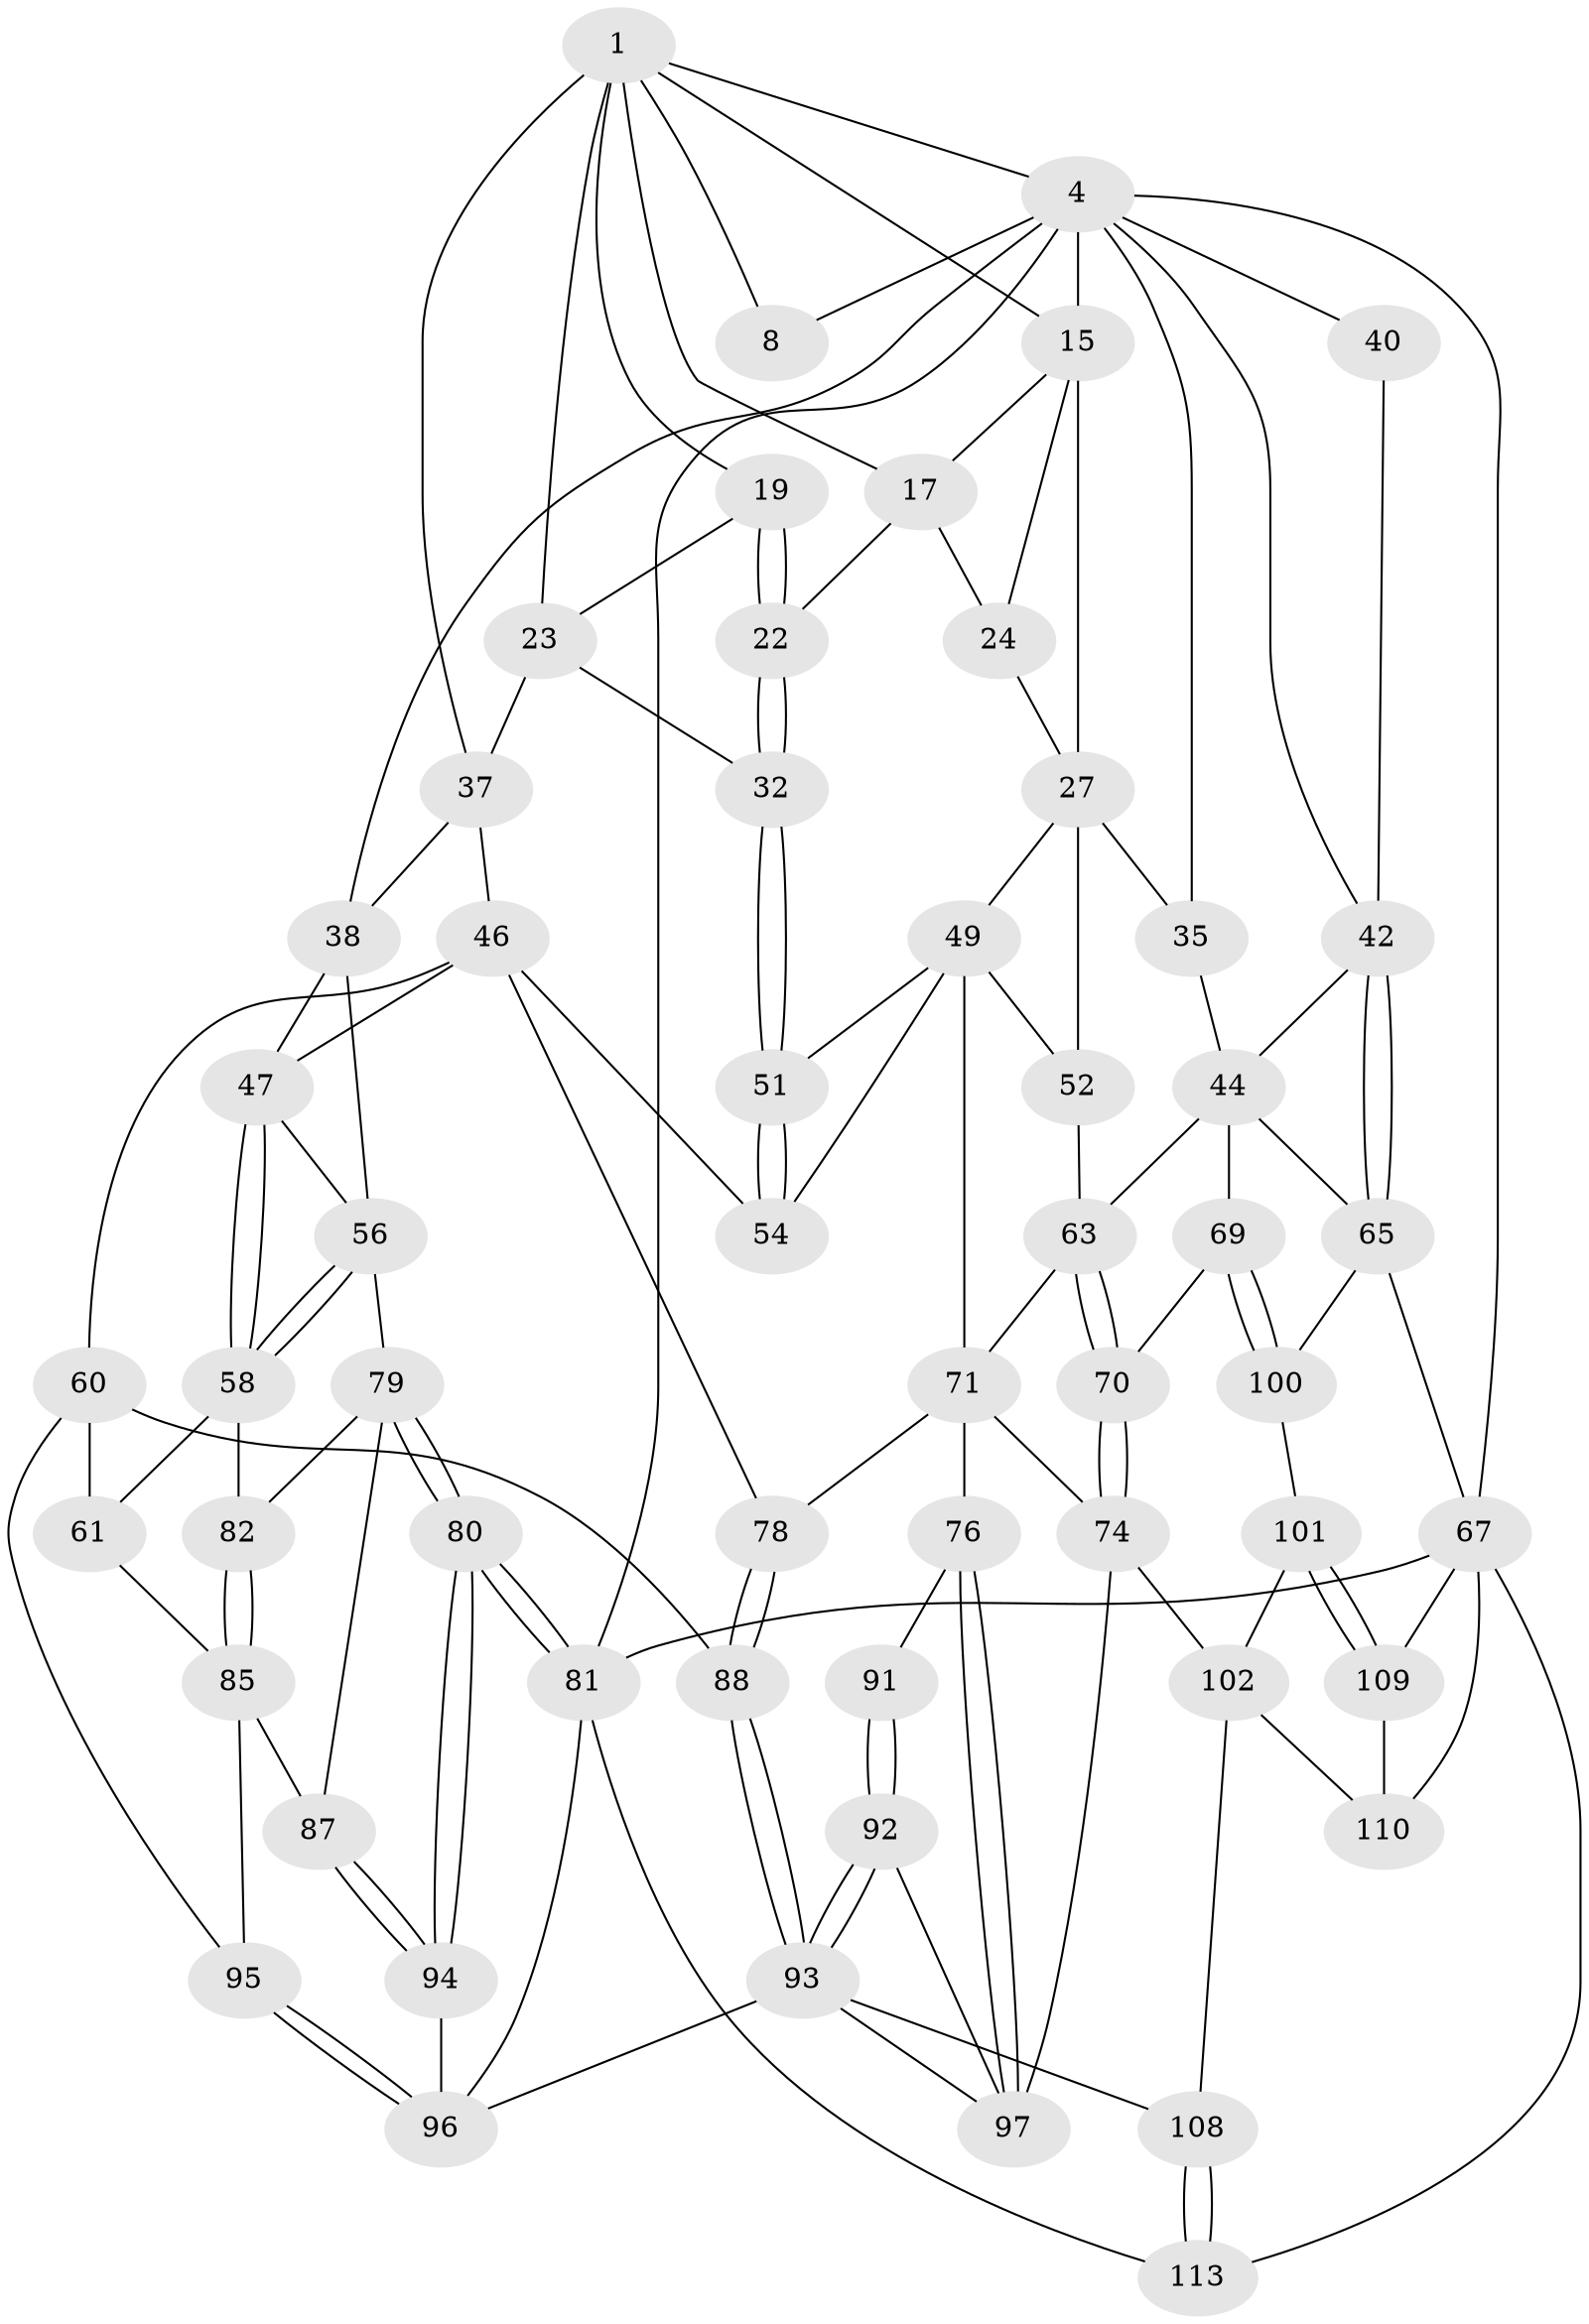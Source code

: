 // original degree distribution, {3: 0.017543859649122806, 4: 0.2807017543859649, 6: 0.2631578947368421, 5: 0.43859649122807015}
// Generated by graph-tools (version 1.1) at 2025/16/03/09/25 04:16:46]
// undirected, 57 vertices, 130 edges
graph export_dot {
graph [start="1"]
  node [color=gray90,style=filled];
  1 [pos="+0.27445328209210024+0",super="+2+9"];
  4 [pos="+1+0",super="+5+29"];
  8 [pos="+0.21554427773101914+0",super="+12"];
  15 [pos="+0.6337790939125939+0.023402069021911942",super="+16+25"];
  17 [pos="+0.4578606043355722+0.08420656051426768",super="+21"];
  19 [pos="+0.3593587239187485+0.2062708029243606",super="+20"];
  22 [pos="+0.37184674143371+0.24362480788680485"];
  23 [pos="+0.2134779359691338+0.16124480859124407",super="+33"];
  24 [pos="+0.5013667817642445+0.23661595561792154"];
  27 [pos="+0.6995815394512573+0.2717052344368239",super="+36+28"];
  32 [pos="+0.3634070660504971+0.2537741071582805"];
  35 [pos="+0.8389623606903204+0.3575462618573848"];
  37 [pos="+0.1117589221049175+0.18746461442072657",super="+41"];
  38 [pos="+0.04885546459519927+0.2140158358083511",super="+39"];
  40 [pos="+0.9319633525826639+0.25829658470031003"];
  42 [pos="+1+0.0980196772055972",super="+43"];
  44 [pos="+0.9049398743085069+0.3983994462244293",super="+45+66"];
  46 [pos="+0.24024196270916615+0.3334631486250005",super="+55"];
  47 [pos="+0.10329195753199238+0.377294453634081",super="+48"];
  49 [pos="+0.5337724498833002+0.47609849978064095",super="+53+50"];
  51 [pos="+0.4059688182277013+0.3643815597981254"];
  52 [pos="+0.6857047638595342+0.4218233115625544"];
  54 [pos="+0.28431374748356936+0.4848444992417397"];
  56 [pos="+0+0.44017066715457065",super="+57"];
  58 [pos="+0.08831592164216884+0.43296579031568505",super="+62"];
  60 [pos="+0.25403742092829096+0.528450087838509",super="+89"];
  61 [pos="+0.171863581834383+0.5301685637199826",super="+84"];
  63 [pos="+0.8191389776927173+0.45600239023273537",super="+64"];
  65 [pos="+1+0.5282628441421541",super="+68"];
  67 [pos="+1+1",super="+111"];
  69 [pos="+0.9018741691536896+0.6085097435317857"];
  70 [pos="+0.8603172469689762+0.6174996290313476"];
  71 [pos="+0.7533168354125122+0.5178961835351197",super="+75+72"];
  74 [pos="+0.8392983090207822+0.6273426356183811",super="+103"];
  76 [pos="+0.6494978683849859+0.6322497721604264",super="+77"];
  78 [pos="+0.4083610114557368+0.5550675891302503"];
  79 [pos="+0+0.4846760657826645",super="+83"];
  80 [pos="+0+0.8163112567347734"];
  81 [pos="+0+1",super="+114"];
  82 [pos="+0.10861039147505984+0.5490843577023878"];
  85 [pos="+0.16024453781495493+0.6758664559092639",super="+86"];
  87 [pos="+0.05994855671330639+0.6392240633556322"];
  88 [pos="+0.38608153423467606+0.7371261275314637"];
  91 [pos="+0.5038920548195716+0.6508882262485219"];
  92 [pos="+0.45374502286791085+0.717007763640823",super="+99"];
  93 [pos="+0.40067395835949415+0.7591738756200406",super="+104"];
  94 [pos="+0+0.8021463950595026"];
  95 [pos="+0.15289098798264025+0.8293155396752454"];
  96 [pos="+0.15282160077719065+0.8296278270064956",super="+105"];
  97 [pos="+0.656988276854822+0.645368409468232",super="+98"];
  100 [pos="+0.9431838775708645+0.7750691533618441"];
  101 [pos="+0.9120514802816397+0.8022735246737991"];
  102 [pos="+0.7735078209638726+0.7337724283674144",super="+107"];
  108 [pos="+0.607425805866309+0.8993180964569926"];
  109 [pos="+0.9256516459984282+0.8955282492837394"];
  110 [pos="+0.7586596926203696+0.9020931562367165"];
  113 [pos="+0.5469643229035455+1"];
  1 -- 17;
  1 -- 19 [weight=2];
  1 -- 4;
  1 -- 15;
  1 -- 37;
  1 -- 23;
  1 -- 8;
  4 -- 81;
  4 -- 67;
  4 -- 8 [weight=2];
  4 -- 42;
  4 -- 40 [weight=2];
  4 -- 35;
  4 -- 38;
  4 -- 15;
  15 -- 24;
  15 -- 17;
  15 -- 27;
  17 -- 24;
  17 -- 22;
  19 -- 22;
  19 -- 22;
  19 -- 23;
  22 -- 32;
  22 -- 32;
  23 -- 32;
  23 -- 37;
  24 -- 27;
  27 -- 35;
  27 -- 52;
  27 -- 49;
  32 -- 51;
  32 -- 51;
  35 -- 44;
  37 -- 38;
  37 -- 46;
  38 -- 47;
  38 -- 56;
  40 -- 42;
  42 -- 65;
  42 -- 65;
  42 -- 44;
  44 -- 63;
  44 -- 65;
  44 -- 69;
  46 -- 47;
  46 -- 54;
  46 -- 78;
  46 -- 60;
  47 -- 58;
  47 -- 58;
  47 -- 56;
  49 -- 52;
  49 -- 51;
  49 -- 54;
  49 -- 71;
  51 -- 54;
  51 -- 54;
  52 -- 63;
  56 -- 58;
  56 -- 58;
  56 -- 79;
  58 -- 82;
  58 -- 61;
  60 -- 61 [weight=2];
  60 -- 88;
  60 -- 95;
  61 -- 85;
  63 -- 70;
  63 -- 70;
  63 -- 71;
  65 -- 67;
  65 -- 100;
  67 -- 81;
  67 -- 113;
  67 -- 109;
  67 -- 110;
  69 -- 70;
  69 -- 100;
  69 -- 100;
  70 -- 74;
  70 -- 74;
  71 -- 74;
  71 -- 76 [weight=2];
  71 -- 78;
  74 -- 97;
  74 -- 102;
  76 -- 97;
  76 -- 97;
  76 -- 91;
  78 -- 88;
  78 -- 88;
  79 -- 80;
  79 -- 80;
  79 -- 82;
  79 -- 87;
  80 -- 81;
  80 -- 81;
  80 -- 94;
  80 -- 94;
  81 -- 113;
  81 -- 96;
  82 -- 85;
  82 -- 85;
  85 -- 87;
  85 -- 95;
  87 -- 94;
  87 -- 94;
  88 -- 93;
  88 -- 93;
  91 -- 92 [weight=2];
  91 -- 92;
  92 -- 93;
  92 -- 93;
  92 -- 97;
  93 -- 97;
  93 -- 108;
  93 -- 96;
  94 -- 96;
  95 -- 96;
  95 -- 96;
  100 -- 101;
  101 -- 102;
  101 -- 109;
  101 -- 109;
  102 -- 110;
  102 -- 108;
  108 -- 113;
  108 -- 113;
  109 -- 110;
}
